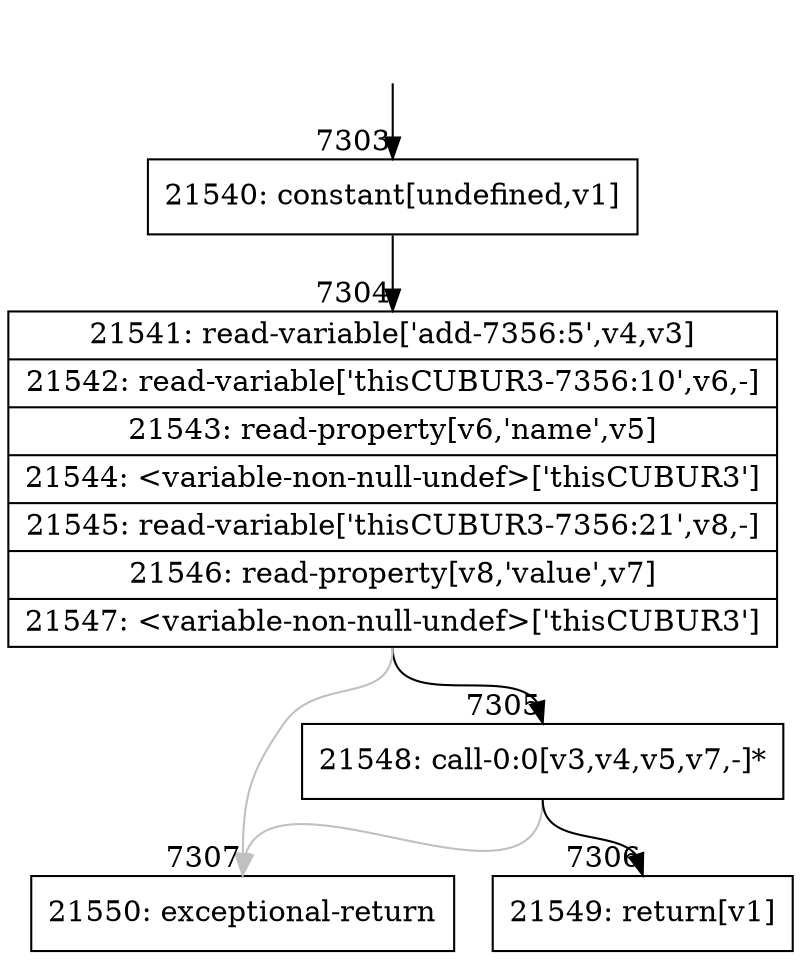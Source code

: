 digraph {
rankdir="TD"
BB_entry461[shape=none,label=""];
BB_entry461 -> BB7303 [tailport=s, headport=n, headlabel="    7303"]
BB7303 [shape=record label="{21540: constant[undefined,v1]}" ] 
BB7303 -> BB7304 [tailport=s, headport=n, headlabel="      7304"]
BB7304 [shape=record label="{21541: read-variable['add-7356:5',v4,v3]|21542: read-variable['thisCUBUR3-7356:10',v6,-]|21543: read-property[v6,'name',v5]|21544: \<variable-non-null-undef\>['thisCUBUR3']|21545: read-variable['thisCUBUR3-7356:21',v8,-]|21546: read-property[v8,'value',v7]|21547: \<variable-non-null-undef\>['thisCUBUR3']}" ] 
BB7304 -> BB7305 [tailport=s, headport=n, headlabel="      7305"]
BB7304 -> BB7307 [tailport=s, headport=n, color=gray, headlabel="      7307"]
BB7305 [shape=record label="{21548: call-0:0[v3,v4,v5,v7,-]*}" ] 
BB7305 -> BB7306 [tailport=s, headport=n, headlabel="      7306"]
BB7305 -> BB7307 [tailport=s, headport=n, color=gray]
BB7306 [shape=record label="{21549: return[v1]}" ] 
BB7307 [shape=record label="{21550: exceptional-return}" ] 
}
